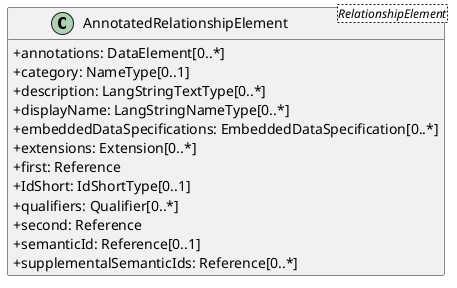 @startuml
skinparam classAttributeIconSize 0
hide methods

class AnnotatedRelationshipElement<RelationshipElement> {
  +annotations: DataElement[0..*] 
  +category: NameType[0..1] 
  +description: LangStringTextType[0..*] 
  +displayName: LangStringNameType[0..*] 
  +embeddedDataSpecifications: EmbeddedDataSpecification[0..*] 
  +extensions: Extension[0..*] 
  +first: Reference 
  +IdShort: IdShortType[0..1] 
  +qualifiers: Qualifier[0..*] 
  +second: Reference 
  +semanticId: Reference[0..1] 
  +supplementalSemanticIds: Reference[0..*] 
}
@enduml